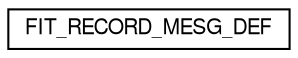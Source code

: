 digraph "Graphical Class Hierarchy"
{
  edge [fontname="FreeSans",fontsize="10",labelfontname="FreeSans",labelfontsize="10"];
  node [fontname="FreeSans",fontsize="10",shape=record];
  rankdir="LR";
  Node1 [label="FIT_RECORD_MESG_DEF",height=0.2,width=0.4,color="black", fillcolor="white", style="filled",URL="$struct_f_i_t___r_e_c_o_r_d___m_e_s_g___d_e_f.html"];
}
